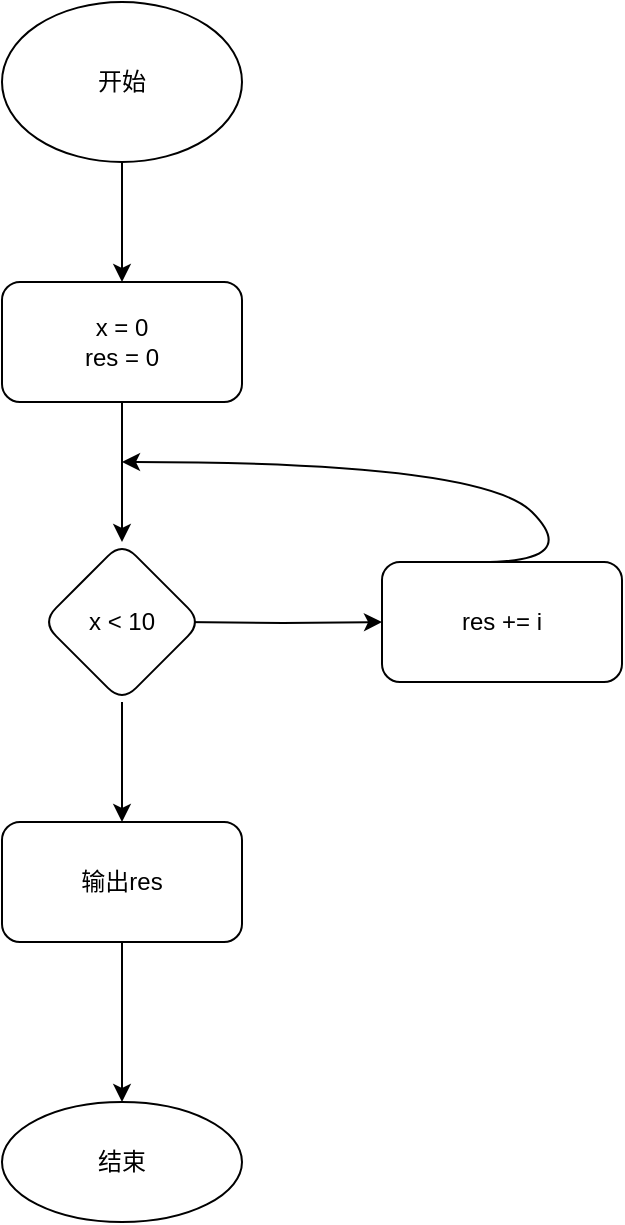 <mxfile version="16.2.4" type="github">
  <diagram id="XJ9fxYnILzHP47aIuG97" name="Page-1">
    <mxGraphModel dx="881" dy="591" grid="1" gridSize="10" guides="1" tooltips="1" connect="1" arrows="1" fold="1" page="1" pageScale="1" pageWidth="850" pageHeight="1100" math="0" shadow="0">
      <root>
        <mxCell id="0" />
        <mxCell id="1" parent="0" />
        <mxCell id="uUiIyGZoABDb_zBLG8IJ-4" value="" style="edgeStyle=orthogonalEdgeStyle;rounded=0;orthogonalLoop=1;jettySize=auto;html=1;" edge="1" parent="1" source="uUiIyGZoABDb_zBLG8IJ-1" target="uUiIyGZoABDb_zBLG8IJ-3">
          <mxGeometry relative="1" as="geometry" />
        </mxCell>
        <mxCell id="uUiIyGZoABDb_zBLG8IJ-1" value="x = 0&lt;br&gt;res = 0" style="rounded=1;whiteSpace=wrap;html=1;" vertex="1" parent="1">
          <mxGeometry x="360" y="290" width="120" height="60" as="geometry" />
        </mxCell>
        <mxCell id="uUiIyGZoABDb_zBLG8IJ-11" value="" style="edgeStyle=orthogonalEdgeStyle;rounded=0;orthogonalLoop=1;jettySize=auto;html=1;" edge="1" parent="1" source="uUiIyGZoABDb_zBLG8IJ-2" target="uUiIyGZoABDb_zBLG8IJ-1">
          <mxGeometry relative="1" as="geometry" />
        </mxCell>
        <mxCell id="uUiIyGZoABDb_zBLG8IJ-2" value="开始" style="ellipse;whiteSpace=wrap;html=1;" vertex="1" parent="1">
          <mxGeometry x="360" y="150" width="120" height="80" as="geometry" />
        </mxCell>
        <mxCell id="uUiIyGZoABDb_zBLG8IJ-6" value="" style="edgeStyle=orthogonalEdgeStyle;rounded=0;orthogonalLoop=1;jettySize=auto;html=1;" edge="1" parent="1" target="uUiIyGZoABDb_zBLG8IJ-5">
          <mxGeometry relative="1" as="geometry">
            <mxPoint x="450" y="460" as="sourcePoint" />
            <Array as="points" />
          </mxGeometry>
        </mxCell>
        <mxCell id="uUiIyGZoABDb_zBLG8IJ-9" value="" style="edgeStyle=orthogonalEdgeStyle;rounded=0;orthogonalLoop=1;jettySize=auto;html=1;" edge="1" parent="1" source="uUiIyGZoABDb_zBLG8IJ-3" target="uUiIyGZoABDb_zBLG8IJ-7">
          <mxGeometry relative="1" as="geometry" />
        </mxCell>
        <mxCell id="uUiIyGZoABDb_zBLG8IJ-3" value="x &amp;lt; 10" style="rhombus;whiteSpace=wrap;html=1;rounded=1;" vertex="1" parent="1">
          <mxGeometry x="380" y="420" width="80" height="80" as="geometry" />
        </mxCell>
        <mxCell id="uUiIyGZoABDb_zBLG8IJ-5" value="res += i" style="whiteSpace=wrap;html=1;rounded=1;" vertex="1" parent="1">
          <mxGeometry x="550" y="430" width="120" height="60" as="geometry" />
        </mxCell>
        <mxCell id="uUiIyGZoABDb_zBLG8IJ-13" value="" style="edgeStyle=orthogonalEdgeStyle;rounded=0;orthogonalLoop=1;jettySize=auto;html=1;" edge="1" parent="1" source="uUiIyGZoABDb_zBLG8IJ-7" target="uUiIyGZoABDb_zBLG8IJ-12">
          <mxGeometry relative="1" as="geometry" />
        </mxCell>
        <mxCell id="uUiIyGZoABDb_zBLG8IJ-7" value="输出res" style="whiteSpace=wrap;html=1;rounded=1;" vertex="1" parent="1">
          <mxGeometry x="360" y="560" width="120" height="60" as="geometry" />
        </mxCell>
        <mxCell id="uUiIyGZoABDb_zBLG8IJ-12" value="结束" style="ellipse;whiteSpace=wrap;html=1;rounded=1;" vertex="1" parent="1">
          <mxGeometry x="360" y="700" width="120" height="60" as="geometry" />
        </mxCell>
        <mxCell id="uUiIyGZoABDb_zBLG8IJ-15" value="" style="curved=1;endArrow=classic;html=1;rounded=0;" edge="1" parent="1">
          <mxGeometry width="50" height="50" relative="1" as="geometry">
            <mxPoint x="600" y="430" as="sourcePoint" />
            <mxPoint x="420" y="380" as="targetPoint" />
            <Array as="points">
              <mxPoint x="650" y="430" />
              <mxPoint x="600" y="380" />
            </Array>
          </mxGeometry>
        </mxCell>
      </root>
    </mxGraphModel>
  </diagram>
</mxfile>
